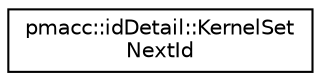 digraph "Graphical Class Hierarchy"
{
 // LATEX_PDF_SIZE
  edge [fontname="Helvetica",fontsize="10",labelfontname="Helvetica",labelfontsize="10"];
  node [fontname="Helvetica",fontsize="10",shape=record];
  rankdir="LR";
  Node0 [label="pmacc::idDetail::KernelSet\lNextId",height=0.2,width=0.4,color="black", fillcolor="white", style="filled",URL="$structpmacc_1_1id_detail_1_1_kernel_set_next_id.html",tooltip=" "];
}
